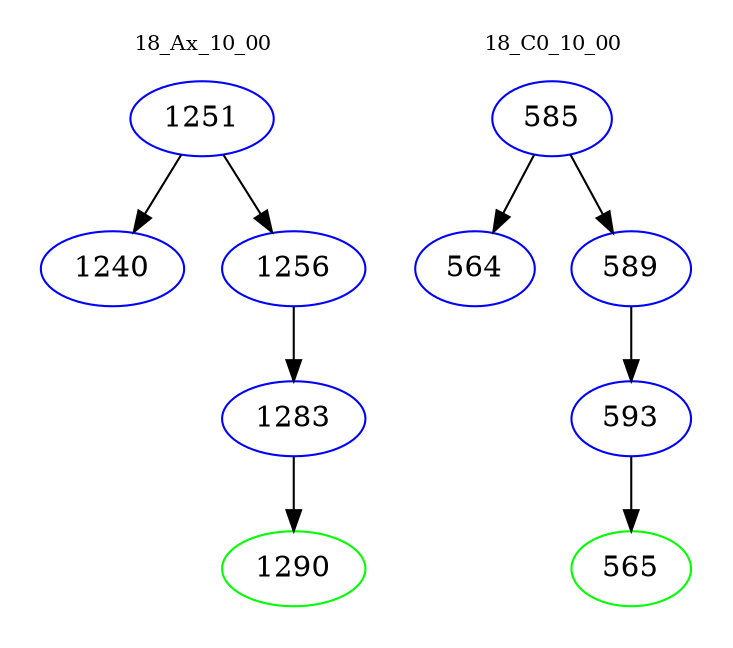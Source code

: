 digraph{
subgraph cluster_0 {
color = white
label = "18_Ax_10_00";
fontsize=10;
T0_1251 [label="1251", color="blue"]
T0_1251 -> T0_1240 [color="black"]
T0_1240 [label="1240", color="blue"]
T0_1251 -> T0_1256 [color="black"]
T0_1256 [label="1256", color="blue"]
T0_1256 -> T0_1283 [color="black"]
T0_1283 [label="1283", color="blue"]
T0_1283 -> T0_1290 [color="black"]
T0_1290 [label="1290", color="green"]
}
subgraph cluster_1 {
color = white
label = "18_C0_10_00";
fontsize=10;
T1_585 [label="585", color="blue"]
T1_585 -> T1_564 [color="black"]
T1_564 [label="564", color="blue"]
T1_585 -> T1_589 [color="black"]
T1_589 [label="589", color="blue"]
T1_589 -> T1_593 [color="black"]
T1_593 [label="593", color="blue"]
T1_593 -> T1_565 [color="black"]
T1_565 [label="565", color="green"]
}
}
